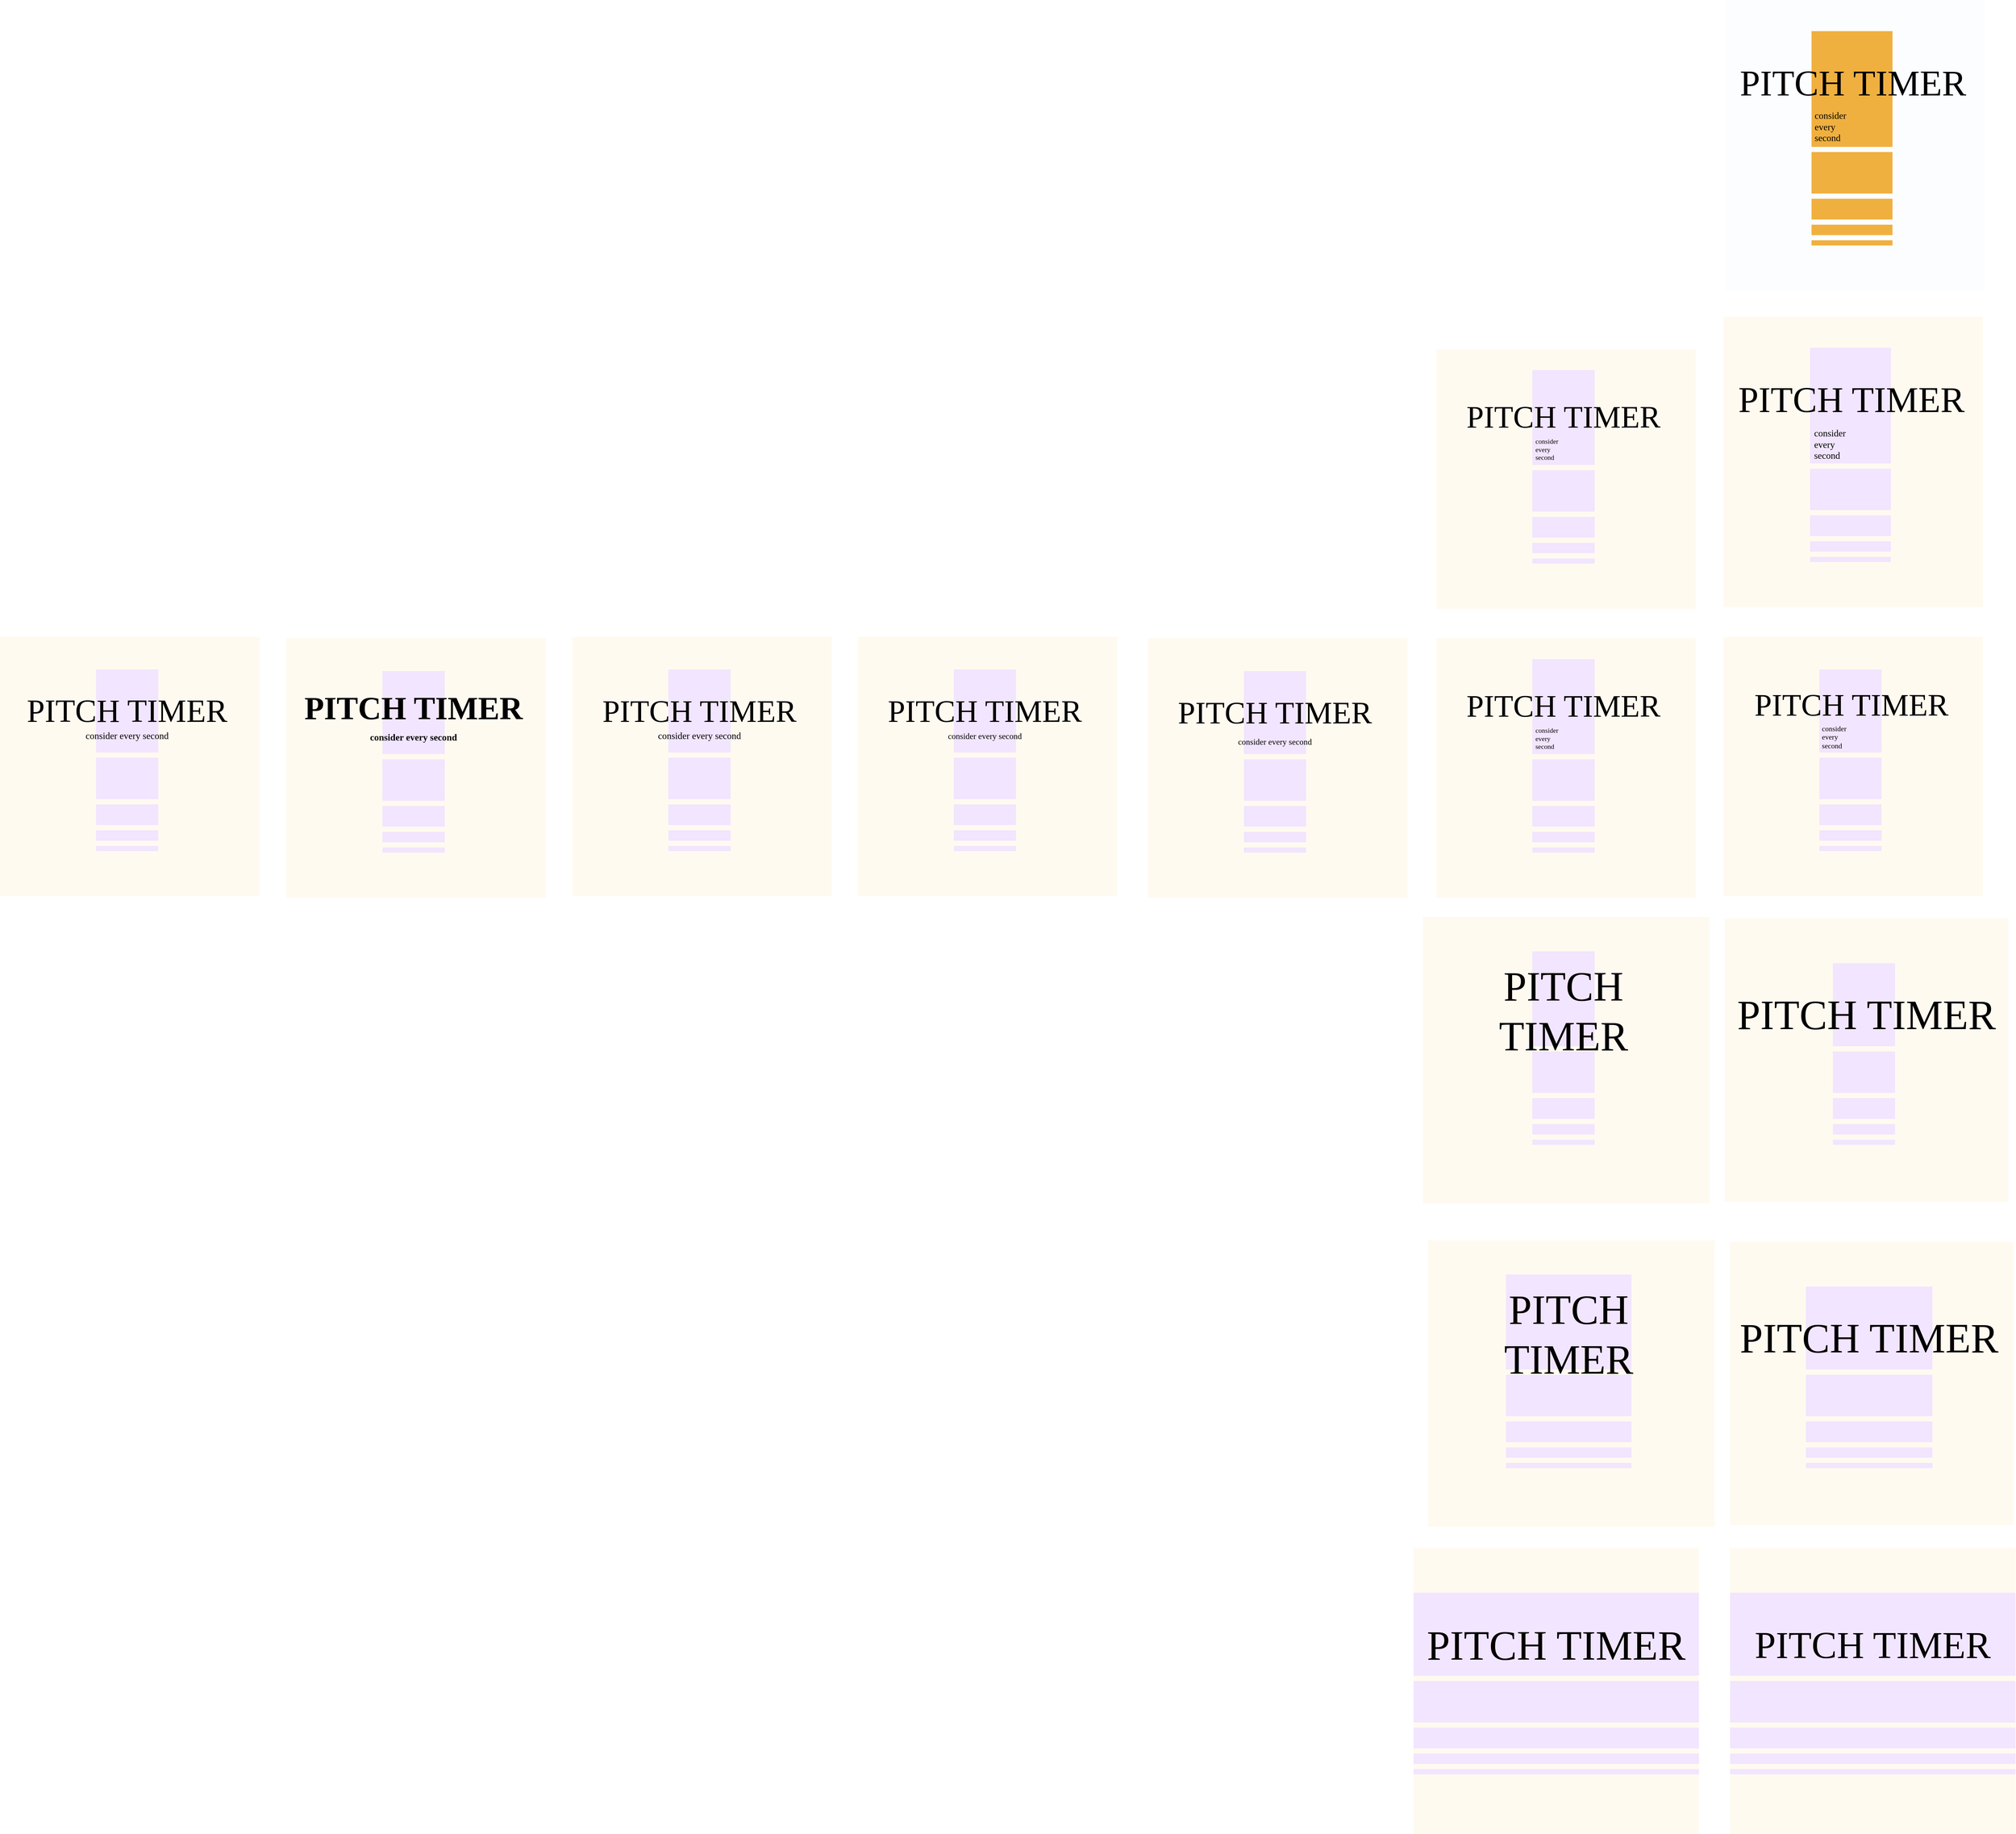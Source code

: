 <mxfile version="19.0.3" type="device"><diagram id="2H2aEOnG48B59_qQ-jLU" name="Page-1"><mxGraphModel dx="958" dy="1950" grid="1" gridSize="10" guides="1" tooltips="1" connect="1" arrows="1" fold="1" page="1" pageScale="1" pageWidth="850" pageHeight="1100" math="0" shadow="0"><root><mxCell id="0"/><mxCell id="1" parent="0"/><mxCell id="YTfM_fetXqJyg93PKWVP-9" value="" style="whiteSpace=wrap;html=1;aspect=fixed;fontFamily=Roboto+Mono;fontSource=https%3A%2F%2Ffonts.googleapis.com%2Fcss%3Ffamily%3DRoboto%252BMono;fontSize=60;fillColor=#FFFAF0;strokeColor=none;" parent="1" vertex="1"><mxGeometry x="1849" y="297" width="500" height="500" as="geometry"/></mxCell><mxCell id="YTfM_fetXqJyg93PKWVP-1" value="" style="rounded=0;whiteSpace=wrap;html=1;strokeColor=none;fillColor=#F2E5FF;" parent="1" vertex="1"><mxGeometry x="2034" y="360" width="120" height="160" as="geometry"/></mxCell><mxCell id="YTfM_fetXqJyg93PKWVP-2" value="" style="rounded=0;whiteSpace=wrap;html=1;strokeColor=none;fillColor=#F2E5FF;" parent="1" vertex="1"><mxGeometry x="2034" y="530" width="120" height="80" as="geometry"/></mxCell><mxCell id="YTfM_fetXqJyg93PKWVP-3" value="" style="rounded=0;whiteSpace=wrap;html=1;strokeColor=none;fillColor=#F2E5FF;" parent="1" vertex="1"><mxGeometry x="2034" y="620" width="120" height="40" as="geometry"/></mxCell><mxCell id="YTfM_fetXqJyg93PKWVP-4" value="" style="rounded=0;whiteSpace=wrap;html=1;strokeColor=none;fillColor=#F2E5FF;" parent="1" vertex="1"><mxGeometry x="2034" y="670" width="120" height="20" as="geometry"/></mxCell><mxCell id="YTfM_fetXqJyg93PKWVP-5" value="" style="rounded=0;whiteSpace=wrap;html=1;strokeColor=none;fillColor=#F2E5FF;" parent="1" vertex="1"><mxGeometry x="2034" y="700" width="120" height="10" as="geometry"/></mxCell><mxCell id="YTfM_fetXqJyg93PKWVP-7" value="PITCH TIMER" style="text;html=1;strokeColor=none;fillColor=none;align=center;verticalAlign=middle;whiteSpace=wrap;rounded=0;fontFamily=Fugaz One;fontSize=60;fontStyle=0;fontSource=https%3A%2F%2Ffonts.googleapis.com%2Fcss%3Ffamily%3DFugaz%2BOne;" parent="1" vertex="1"><mxGeometry x="1874" y="400" width="440" height="80" as="geometry"/></mxCell><mxCell id="YTfM_fetXqJyg93PKWVP-8" value="&lt;font style=&quot;font-size: 16px;&quot;&gt;&lt;span style=&quot;font-size: 16px;&quot;&gt;consider every second&lt;/span&gt;&lt;/font&gt;" style="text;html=1;strokeColor=none;fillColor=none;align=center;verticalAlign=middle;whiteSpace=wrap;rounded=0;fontFamily=Fugaz One;fontSize=16;fontSource=https%3A%2F%2Ffonts.googleapis.com%2Fcss%3Ffamily%3DFugaz%2BOne;" parent="1" vertex="1"><mxGeometry x="1914" y="470" width="360" height="35" as="geometry"/></mxCell><mxCell id="YTfM_fetXqJyg93PKWVP-10" value="" style="whiteSpace=wrap;html=1;aspect=fixed;fontFamily=Roboto+Mono;fontSource=https%3A%2F%2Ffonts.googleapis.com%2Fcss%3Ffamily%3DRoboto%252BMono;fontSize=60;fillColor=#FFFAF0;strokeColor=none;" parent="1" vertex="1"><mxGeometry x="1299" y="297" width="500" height="500" as="geometry"/></mxCell><mxCell id="YTfM_fetXqJyg93PKWVP-11" value="" style="rounded=0;whiteSpace=wrap;html=1;strokeColor=none;fillColor=#F2E5FF;" parent="1" vertex="1"><mxGeometry x="1484" y="360" width="120" height="160" as="geometry"/></mxCell><mxCell id="YTfM_fetXqJyg93PKWVP-12" value="" style="rounded=0;whiteSpace=wrap;html=1;strokeColor=none;fillColor=#F2E5FF;" parent="1" vertex="1"><mxGeometry x="1484" y="530" width="120" height="80" as="geometry"/></mxCell><mxCell id="YTfM_fetXqJyg93PKWVP-13" value="" style="rounded=0;whiteSpace=wrap;html=1;strokeColor=none;fillColor=#F2E5FF;" parent="1" vertex="1"><mxGeometry x="1484" y="620" width="120" height="40" as="geometry"/></mxCell><mxCell id="YTfM_fetXqJyg93PKWVP-14" value="" style="rounded=0;whiteSpace=wrap;html=1;strokeColor=none;fillColor=#F2E5FF;" parent="1" vertex="1"><mxGeometry x="1484" y="670" width="120" height="20" as="geometry"/></mxCell><mxCell id="YTfM_fetXqJyg93PKWVP-15" value="" style="rounded=0;whiteSpace=wrap;html=1;strokeColor=none;fillColor=#F2E5FF;" parent="1" vertex="1"><mxGeometry x="1484" y="700" width="120" height="10" as="geometry"/></mxCell><mxCell id="YTfM_fetXqJyg93PKWVP-16" value="PITCH TIMER" style="text;html=1;strokeColor=none;fillColor=none;align=center;verticalAlign=middle;whiteSpace=wrap;rounded=0;fontFamily=Libre Bodoni;fontSize=60;fontStyle=0;fontSource=https%3A%2F%2Ffonts.googleapis.com%2Fcss%3Ffamily%3DLibre%2BBodoni;" parent="1" vertex="1"><mxGeometry x="1324" y="400" width="440" height="80" as="geometry"/></mxCell><mxCell id="YTfM_fetXqJyg93PKWVP-17" value="&lt;font style=&quot;font-size: 18px;&quot;&gt;&lt;span style=&quot;font-size: 18px;&quot;&gt;consider every second&lt;/span&gt;&lt;/font&gt;" style="text;html=1;strokeColor=none;fillColor=none;align=center;verticalAlign=middle;whiteSpace=wrap;rounded=0;fontFamily=Libre Bodoni;fontSize=18;fontSource=https%3A%2F%2Ffonts.googleapis.com%2Fcss%3Ffamily%3DLibre%2BBodoni;" parent="1" vertex="1"><mxGeometry x="1364" y="470" width="360" height="35" as="geometry"/></mxCell><mxCell id="YTfM_fetXqJyg93PKWVP-18" value="" style="whiteSpace=wrap;html=1;aspect=fixed;fontFamily=Roboto+Mono;fontSource=https%3A%2F%2Ffonts.googleapis.com%2Fcss%3Ffamily%3DRoboto%252BMono;fontSize=60;fillColor=#FFFAF0;strokeColor=none;" parent="1" vertex="1"><mxGeometry x="2408" y="300" width="500" height="500" as="geometry"/></mxCell><mxCell id="YTfM_fetXqJyg93PKWVP-19" value="" style="rounded=0;whiteSpace=wrap;html=1;strokeColor=none;fillColor=#F2E5FF;" parent="1" vertex="1"><mxGeometry x="2593" y="363" width="120" height="160" as="geometry"/></mxCell><mxCell id="YTfM_fetXqJyg93PKWVP-20" value="" style="rounded=0;whiteSpace=wrap;html=1;strokeColor=none;fillColor=#F2E5FF;" parent="1" vertex="1"><mxGeometry x="2593" y="533" width="120" height="80" as="geometry"/></mxCell><mxCell id="YTfM_fetXqJyg93PKWVP-21" value="" style="rounded=0;whiteSpace=wrap;html=1;strokeColor=none;fillColor=#F2E5FF;" parent="1" vertex="1"><mxGeometry x="2593" y="623" width="120" height="40" as="geometry"/></mxCell><mxCell id="YTfM_fetXqJyg93PKWVP-22" value="" style="rounded=0;whiteSpace=wrap;html=1;strokeColor=none;fillColor=#F2E5FF;" parent="1" vertex="1"><mxGeometry x="2593" y="673" width="120" height="20" as="geometry"/></mxCell><mxCell id="YTfM_fetXqJyg93PKWVP-23" value="" style="rounded=0;whiteSpace=wrap;html=1;strokeColor=none;fillColor=#F2E5FF;" parent="1" vertex="1"><mxGeometry x="2593" y="703" width="120" height="10" as="geometry"/></mxCell><mxCell id="YTfM_fetXqJyg93PKWVP-24" value="PITCH TIMER" style="text;html=1;strokeColor=none;fillColor=none;align=center;verticalAlign=middle;whiteSpace=wrap;rounded=0;fontFamily=Anton;;fontSize=60;fontStyle=0;fontSource=https%3A%2F%2Ffonts.googleapis.com%2Fcss%3Ffamily%3DAnton;spacing=2;spacingRight=0;" parent="1" vertex="1"><mxGeometry x="2433" y="403" width="440" height="80" as="geometry"/></mxCell><mxCell id="YTfM_fetXqJyg93PKWVP-25" value="&lt;font style=&quot;font-size: 16px;&quot;&gt;&lt;span style=&quot;font-size: 16px;&quot;&gt;consider every second&lt;/span&gt;&lt;/font&gt;" style="text;html=1;strokeColor=none;fillColor=none;align=center;verticalAlign=middle;whiteSpace=wrap;rounded=0;fontFamily=Anton;fontSize=16;fontSource=https%3A%2F%2Ffonts.googleapis.com%2Fcss%3Ffamily%3DAnton;" parent="1" vertex="1"><mxGeometry x="2473" y="481" width="360" height="35" as="geometry"/></mxCell><mxCell id="YTfM_fetXqJyg93PKWVP-26" value="" style="whiteSpace=wrap;html=1;aspect=fixed;fontFamily=Roboto+Mono;fontSource=https%3A%2F%2Ffonts.googleapis.com%2Fcss%3Ffamily%3DRoboto%252BMono;fontSize=60;fillColor=#FFFAF0;strokeColor=none;" parent="1" vertex="1"><mxGeometry x="748" y="300" width="500" height="500" as="geometry"/></mxCell><mxCell id="YTfM_fetXqJyg93PKWVP-27" value="" style="rounded=0;whiteSpace=wrap;html=1;strokeColor=none;fillColor=#F2E5FF;" parent="1" vertex="1"><mxGeometry x="933" y="363" width="120" height="160" as="geometry"/></mxCell><mxCell id="YTfM_fetXqJyg93PKWVP-28" value="" style="rounded=0;whiteSpace=wrap;html=1;strokeColor=none;fillColor=#F2E5FF;" parent="1" vertex="1"><mxGeometry x="933" y="533" width="120" height="80" as="geometry"/></mxCell><mxCell id="YTfM_fetXqJyg93PKWVP-29" value="" style="rounded=0;whiteSpace=wrap;html=1;strokeColor=none;fillColor=#F2E5FF;" parent="1" vertex="1"><mxGeometry x="933" y="623" width="120" height="40" as="geometry"/></mxCell><mxCell id="YTfM_fetXqJyg93PKWVP-30" value="" style="rounded=0;whiteSpace=wrap;html=1;strokeColor=none;fillColor=#F2E5FF;" parent="1" vertex="1"><mxGeometry x="933" y="673" width="120" height="20" as="geometry"/></mxCell><mxCell id="YTfM_fetXqJyg93PKWVP-31" value="" style="rounded=0;whiteSpace=wrap;html=1;strokeColor=none;fillColor=#F2E5FF;" parent="1" vertex="1"><mxGeometry x="933" y="703" width="120" height="10" as="geometry"/></mxCell><mxCell id="YTfM_fetXqJyg93PKWVP-32" value="PITCH TIMER" style="text;strokeColor=none;fillColor=none;align=center;verticalAlign=middle;rounded=0;fontFamily=IBM Plex Sans Condensed;;fontSize=62;fontStyle=1;html=1;whiteSpace=wrap;labelBorderColor=none;fontSource=https%3A%2F%2Ffonts.googleapis.com%2Fcss%3Ffamily%3DIBM%2BPlex%2BSans%2BCondensed;" parent="1" vertex="1"><mxGeometry x="773" y="395" width="440" height="80" as="geometry"/></mxCell><mxCell id="YTfM_fetXqJyg93PKWVP-33" value="&lt;font style=&quot;font-size: 18px;&quot;&gt;&lt;span style=&quot;font-size: 18px;&quot;&gt;consider every second&lt;/span&gt;&lt;/font&gt;" style="text;html=1;strokeColor=none;fillColor=none;align=center;verticalAlign=middle;whiteSpace=wrap;rounded=0;fontFamily=IBM Plex Sans Condensed;fontSize=18;fontStyle=1;fontSource=https%3A%2F%2Ffonts.googleapis.com%2Fcss%3Ffamily%3DIBM%2BPlex%2BSans%2BCondensed;" parent="1" vertex="1"><mxGeometry x="813" y="473" width="360" height="35" as="geometry"/></mxCell><mxCell id="YTfM_fetXqJyg93PKWVP-34" value="" style="whiteSpace=wrap;html=1;aspect=fixed;fontFamily=Roboto+Mono;fontSource=https%3A%2F%2Ffonts.googleapis.com%2Fcss%3Ffamily%3DRoboto%252BMono;fontSize=60;fillColor=#FFFAF0;strokeColor=none;" parent="1" vertex="1"><mxGeometry x="196" y="297" width="500" height="500" as="geometry"/></mxCell><mxCell id="YTfM_fetXqJyg93PKWVP-35" value="" style="rounded=0;whiteSpace=wrap;html=1;strokeColor=none;fillColor=#F2E5FF;" parent="1" vertex="1"><mxGeometry x="381" y="360" width="120" height="160" as="geometry"/></mxCell><mxCell id="YTfM_fetXqJyg93PKWVP-36" value="" style="rounded=0;whiteSpace=wrap;html=1;strokeColor=none;fillColor=#F2E5FF;" parent="1" vertex="1"><mxGeometry x="381" y="530" width="120" height="80" as="geometry"/></mxCell><mxCell id="YTfM_fetXqJyg93PKWVP-37" value="" style="rounded=0;whiteSpace=wrap;html=1;strokeColor=none;fillColor=#F2E5FF;" parent="1" vertex="1"><mxGeometry x="381" y="620" width="120" height="40" as="geometry"/></mxCell><mxCell id="YTfM_fetXqJyg93PKWVP-38" value="" style="rounded=0;whiteSpace=wrap;html=1;strokeColor=none;fillColor=#F2E5FF;" parent="1" vertex="1"><mxGeometry x="381" y="670" width="120" height="20" as="geometry"/></mxCell><mxCell id="YTfM_fetXqJyg93PKWVP-39" value="" style="rounded=0;whiteSpace=wrap;html=1;strokeColor=none;fillColor=#F2E5FF;" parent="1" vertex="1"><mxGeometry x="381" y="700" width="120" height="10" as="geometry"/></mxCell><mxCell id="YTfM_fetXqJyg93PKWVP-40" value="PITCH TIMER" style="text;strokeColor=none;fillColor=none;align=center;verticalAlign=middle;rounded=0;fontFamily=Bebas Neue;fontSize=62;fontStyle=0;html=1;whiteSpace=wrap;labelBorderColor=none;fontSource=https%3A%2F%2Ffonts.googleapis.com%2Fcss%3Ffamily%3DBebas%2BNeue;" parent="1" vertex="1"><mxGeometry x="221" y="400" width="440" height="80" as="geometry"/></mxCell><mxCell id="YTfM_fetXqJyg93PKWVP-41" value="&lt;font style=&quot;font-size: 18px;&quot;&gt;&lt;span style=&quot;font-size: 18px;&quot;&gt;consider every second&lt;/span&gt;&lt;/font&gt;" style="text;html=1;strokeColor=none;fillColor=none;align=center;verticalAlign=middle;whiteSpace=wrap;rounded=0;fontFamily=Anton;fontSize=18;fontSource=https%3A%2F%2Ffonts.googleapis.com%2Fcss%3Ffamily%3DAnton;fontStyle=0" parent="1" vertex="1"><mxGeometry x="261" y="470" width="360" height="35" as="geometry"/></mxCell><mxCell id="YTfM_fetXqJyg93PKWVP-45" value="" style="whiteSpace=wrap;html=1;aspect=fixed;fontFamily=Roboto+Mono;fontSource=https%3A%2F%2Ffonts.googleapis.com%2Fcss%3Ffamily%3DRoboto%252BMono;fontSize=60;fillColor=#FFFAF0;strokeColor=none;" parent="1" vertex="1"><mxGeometry x="2964" y="300" width="500" height="500" as="geometry"/></mxCell><mxCell id="YTfM_fetXqJyg93PKWVP-46" value="" style="rounded=0;whiteSpace=wrap;html=1;strokeColor=none;fillColor=#F2E5FF;" parent="1" vertex="1"><mxGeometry x="3149" y="340" width="120" height="183" as="geometry"/></mxCell><mxCell id="YTfM_fetXqJyg93PKWVP-47" value="" style="rounded=0;whiteSpace=wrap;html=1;strokeColor=none;fillColor=#F2E5FF;" parent="1" vertex="1"><mxGeometry x="3149" y="533" width="120" height="80" as="geometry"/></mxCell><mxCell id="YTfM_fetXqJyg93PKWVP-48" value="" style="rounded=0;whiteSpace=wrap;html=1;strokeColor=none;fillColor=#F2E5FF;" parent="1" vertex="1"><mxGeometry x="3149" y="623" width="120" height="40" as="geometry"/></mxCell><mxCell id="YTfM_fetXqJyg93PKWVP-49" value="" style="rounded=0;whiteSpace=wrap;html=1;strokeColor=none;fillColor=#F2E5FF;" parent="1" vertex="1"><mxGeometry x="3149" y="673" width="120" height="20" as="geometry"/></mxCell><mxCell id="YTfM_fetXqJyg93PKWVP-50" value="" style="rounded=0;whiteSpace=wrap;html=1;strokeColor=none;fillColor=#F2E5FF;" parent="1" vertex="1"><mxGeometry x="3149" y="703" width="120" height="10" as="geometry"/></mxCell><mxCell id="YTfM_fetXqJyg93PKWVP-51" value="PITCH TIMER" style="text;html=1;strokeColor=none;fillColor=none;align=center;verticalAlign=middle;whiteSpace=wrap;rounded=0;fontFamily=Anton;;fontSize=60;fontStyle=0;fontSource=https%3A%2F%2Ffonts.googleapis.com%2Fcss%3Ffamily%3DAnton;spacing=2;spacingRight=0;" parent="1" vertex="1"><mxGeometry x="2989" y="390" width="440" height="80" as="geometry"/></mxCell><mxCell id="YTfM_fetXqJyg93PKWVP-55" value="consider every second" style="text;html=1;strokeColor=none;fillColor=none;align=left;verticalAlign=top;whiteSpace=wrap;rounded=0;fontFamily=Anton;fontSize=13;fontSource=https%3A%2F%2Ffonts.googleapis.com%2Fcss%3Ffamily%3DAnton;" parent="1" vertex="1"><mxGeometry x="3153" y="463" width="68" height="59" as="geometry"/></mxCell><mxCell id="YTfM_fetXqJyg93PKWVP-56" value="" style="whiteSpace=wrap;html=1;aspect=fixed;fontFamily=Roboto+Mono;fontSource=https%3A%2F%2Ffonts.googleapis.com%2Fcss%3Ffamily%3DRoboto%252BMono;fontSize=60;fillColor=#FFFAF0;strokeColor=none;" parent="1" vertex="1"><mxGeometry x="3517" y="297" width="500" height="500" as="geometry"/></mxCell><mxCell id="YTfM_fetXqJyg93PKWVP-57" value="" style="rounded=0;whiteSpace=wrap;html=1;strokeColor=none;fillColor=#F2E5FF;" parent="1" vertex="1"><mxGeometry x="3702" y="360" width="120" height="160" as="geometry"/></mxCell><mxCell id="YTfM_fetXqJyg93PKWVP-58" value="" style="rounded=0;whiteSpace=wrap;html=1;strokeColor=none;fillColor=#F2E5FF;" parent="1" vertex="1"><mxGeometry x="3702" y="530" width="120" height="80" as="geometry"/></mxCell><mxCell id="YTfM_fetXqJyg93PKWVP-59" value="" style="rounded=0;whiteSpace=wrap;html=1;strokeColor=none;fillColor=#F2E5FF;" parent="1" vertex="1"><mxGeometry x="3702" y="620" width="120" height="40" as="geometry"/></mxCell><mxCell id="YTfM_fetXqJyg93PKWVP-60" value="" style="rounded=0;whiteSpace=wrap;html=1;strokeColor=none;fillColor=#F2E5FF;" parent="1" vertex="1"><mxGeometry x="3702" y="670" width="120" height="20" as="geometry"/></mxCell><mxCell id="YTfM_fetXqJyg93PKWVP-61" value="" style="rounded=0;whiteSpace=wrap;html=1;strokeColor=none;fillColor=#F2E5FF;" parent="1" vertex="1"><mxGeometry x="3702" y="700" width="120" height="10" as="geometry"/></mxCell><mxCell id="YTfM_fetXqJyg93PKWVP-62" value="PITCH TIMER" style="text;html=1;strokeColor=none;fillColor=none;align=center;verticalAlign=middle;whiteSpace=wrap;rounded=0;fontFamily=Fugaz One;fontSize=60;fontStyle=0;fontSource=https%3A%2F%2Ffonts.googleapis.com%2Fcss%3Ffamily%3DFugaz%2BOne;" parent="1" vertex="1"><mxGeometry x="3544" y="388" width="440" height="80" as="geometry"/></mxCell><mxCell id="YTfM_fetXqJyg93PKWVP-63" value="&lt;font style=&quot;font-size: 14px;&quot;&gt;&lt;span style=&quot;font-size: 14px;&quot;&gt;consider every second&lt;/span&gt;&lt;/font&gt;" style="text;html=1;strokeColor=none;fillColor=none;align=left;verticalAlign=bottom;whiteSpace=wrap;rounded=0;fontFamily=Anton;fontSize=14;fontSource=https%3A%2F%2Ffonts.googleapis.com%2Fcss%3Ffamily%3DAnton;fontStyle=0" parent="1" vertex="1"><mxGeometry x="3705" y="458" width="53" height="61" as="geometry"/></mxCell><mxCell id="5-fe0rfAwP28O4OXIT-K-1" value="" style="whiteSpace=wrap;html=1;aspect=fixed;fontFamily=Roboto+Mono;fontSource=https%3A%2F%2Ffonts.googleapis.com%2Fcss%3Ffamily%3DRoboto%252BMono;fontSize=60;fillColor=#FFFAF0;strokeColor=none;" vertex="1" parent="1"><mxGeometry x="2938" y="837" width="552" height="552" as="geometry"/></mxCell><mxCell id="5-fe0rfAwP28O4OXIT-K-2" value="" style="rounded=0;whiteSpace=wrap;html=1;strokeColor=none;fillColor=#F2E5FF;" vertex="1" parent="1"><mxGeometry x="3149" y="903" width="120" height="183" as="geometry"/></mxCell><mxCell id="5-fe0rfAwP28O4OXIT-K-3" value="" style="rounded=0;whiteSpace=wrap;html=1;strokeColor=none;fillColor=#F2E5FF;" vertex="1" parent="1"><mxGeometry x="3149" y="1096" width="120" height="80" as="geometry"/></mxCell><mxCell id="5-fe0rfAwP28O4OXIT-K-4" value="" style="rounded=0;whiteSpace=wrap;html=1;strokeColor=none;fillColor=#F2E5FF;" vertex="1" parent="1"><mxGeometry x="3149" y="1186" width="120" height="40" as="geometry"/></mxCell><mxCell id="5-fe0rfAwP28O4OXIT-K-5" value="" style="rounded=0;whiteSpace=wrap;html=1;strokeColor=none;fillColor=#F2E5FF;" vertex="1" parent="1"><mxGeometry x="3149" y="1236" width="120" height="20" as="geometry"/></mxCell><mxCell id="5-fe0rfAwP28O4OXIT-K-6" value="" style="rounded=0;whiteSpace=wrap;html=1;strokeColor=none;fillColor=#F2E5FF;" vertex="1" parent="1"><mxGeometry x="3149" y="1266" width="120" height="10" as="geometry"/></mxCell><mxCell id="5-fe0rfAwP28O4OXIT-K-7" value="PITCH TIMER" style="text;html=1;strokeColor=none;fillColor=none;align=center;verticalAlign=middle;whiteSpace=wrap;rounded=0;fontFamily=Anton;;fontSize=80;fontStyle=0;fontSource=https%3A%2F%2Ffonts.googleapis.com%2Fcss%3Ffamily%3DAnton;spacing=2;spacingRight=0;" vertex="1" parent="1"><mxGeometry x="2989" y="978" width="440" height="80" as="geometry"/></mxCell><mxCell id="5-fe0rfAwP28O4OXIT-K-9" value="" style="whiteSpace=wrap;html=1;aspect=fixed;fontFamily=Roboto+Mono;fontSource=https%3A%2F%2Ffonts.googleapis.com%2Fcss%3Ffamily%3DRoboto%252BMono;fontSize=60;fillColor=#FFFAF0;strokeColor=none;" vertex="1" parent="1"><mxGeometry x="3520" y="840" width="546" height="546" as="geometry"/></mxCell><mxCell id="5-fe0rfAwP28O4OXIT-K-10" value="" style="rounded=0;whiteSpace=wrap;html=1;strokeColor=none;fillColor=#F2E5FF;" vertex="1" parent="1"><mxGeometry x="3728" y="926" width="120" height="160" as="geometry"/></mxCell><mxCell id="5-fe0rfAwP28O4OXIT-K-11" value="" style="rounded=0;whiteSpace=wrap;html=1;strokeColor=none;fillColor=#F2E5FF;" vertex="1" parent="1"><mxGeometry x="3728" y="1096" width="120" height="80" as="geometry"/></mxCell><mxCell id="5-fe0rfAwP28O4OXIT-K-12" value="" style="rounded=0;whiteSpace=wrap;html=1;strokeColor=none;fillColor=#F2E5FF;" vertex="1" parent="1"><mxGeometry x="3728" y="1186" width="120" height="40" as="geometry"/></mxCell><mxCell id="5-fe0rfAwP28O4OXIT-K-13" value="" style="rounded=0;whiteSpace=wrap;html=1;strokeColor=none;fillColor=#F2E5FF;" vertex="1" parent="1"><mxGeometry x="3728" y="1236" width="120" height="20" as="geometry"/></mxCell><mxCell id="5-fe0rfAwP28O4OXIT-K-14" value="" style="rounded=0;whiteSpace=wrap;html=1;strokeColor=none;fillColor=#F2E5FF;" vertex="1" parent="1"><mxGeometry x="3728" y="1266" width="120" height="10" as="geometry"/></mxCell><mxCell id="5-fe0rfAwP28O4OXIT-K-15" value="PITCH TIMER" style="text;html=1;strokeColor=none;fillColor=none;align=center;verticalAlign=middle;whiteSpace=wrap;rounded=0;fontFamily=Fugaz One;fontSize=80;fontStyle=0;fontSource=https%3A%2F%2Ffonts.googleapis.com%2Fcss%3Ffamily%3DFugaz%2BOne;" vertex="1" parent="1"><mxGeometry x="3520" y="985" width="546" height="80" as="geometry"/></mxCell><mxCell id="5-fe0rfAwP28O4OXIT-K-17" value="" style="whiteSpace=wrap;html=1;aspect=fixed;fontFamily=Roboto+Mono;fontSource=https%3A%2F%2Ffonts.googleapis.com%2Fcss%3Ffamily%3DRoboto%252BMono;fontSize=60;fillColor=#FFFAF0;strokeColor=none;" vertex="1" parent="1"><mxGeometry x="2948" y="1460" width="552" height="552" as="geometry"/></mxCell><mxCell id="5-fe0rfAwP28O4OXIT-K-18" value="" style="rounded=0;whiteSpace=wrap;html=1;strokeColor=none;fillColor=#F2E5FF;" vertex="1" parent="1"><mxGeometry x="3098" y="1526" width="242" height="183" as="geometry"/></mxCell><mxCell id="5-fe0rfAwP28O4OXIT-K-19" value="" style="rounded=0;whiteSpace=wrap;html=1;strokeColor=none;fillColor=#F2E5FF;" vertex="1" parent="1"><mxGeometry x="3098" y="1719" width="242" height="80" as="geometry"/></mxCell><mxCell id="5-fe0rfAwP28O4OXIT-K-20" value="" style="rounded=0;whiteSpace=wrap;html=1;strokeColor=none;fillColor=#F2E5FF;" vertex="1" parent="1"><mxGeometry x="3098" y="1809" width="242" height="40" as="geometry"/></mxCell><mxCell id="5-fe0rfAwP28O4OXIT-K-21" value="" style="rounded=0;whiteSpace=wrap;html=1;strokeColor=none;fillColor=#F2E5FF;" vertex="1" parent="1"><mxGeometry x="3098" y="1859" width="242" height="20" as="geometry"/></mxCell><mxCell id="5-fe0rfAwP28O4OXIT-K-22" value="" style="rounded=0;whiteSpace=wrap;html=1;strokeColor=none;fillColor=#F2E5FF;" vertex="1" parent="1"><mxGeometry x="3098" y="1889" width="242" height="10" as="geometry"/></mxCell><mxCell id="5-fe0rfAwP28O4OXIT-K-23" value="PITCH TIMER" style="text;html=1;strokeColor=none;fillColor=none;align=center;verticalAlign=middle;whiteSpace=wrap;rounded=0;fontFamily=Anton;;fontSize=80;fontStyle=0;fontSource=https%3A%2F%2Ffonts.googleapis.com%2Fcss%3Ffamily%3DAnton;spacing=2;spacingRight=0;" vertex="1" parent="1"><mxGeometry x="2999" y="1601" width="440" height="80" as="geometry"/></mxCell><mxCell id="5-fe0rfAwP28O4OXIT-K-24" value="" style="whiteSpace=wrap;html=1;aspect=fixed;fontFamily=Roboto+Mono;fontSource=https%3A%2F%2Ffonts.googleapis.com%2Fcss%3Ffamily%3DRoboto%252BMono;fontSize=60;fillColor=#FFFAF0;strokeColor=none;" vertex="1" parent="1"><mxGeometry x="3530" y="1463" width="546" height="546" as="geometry"/></mxCell><mxCell id="5-fe0rfAwP28O4OXIT-K-25" value="" style="rounded=0;whiteSpace=wrap;html=1;strokeColor=none;fillColor=#F2E5FF;" vertex="1" parent="1"><mxGeometry x="3676" y="1549" width="244" height="160" as="geometry"/></mxCell><mxCell id="5-fe0rfAwP28O4OXIT-K-26" value="" style="rounded=0;whiteSpace=wrap;html=1;strokeColor=none;fillColor=#F2E5FF;" vertex="1" parent="1"><mxGeometry x="3676" y="1719" width="244" height="80" as="geometry"/></mxCell><mxCell id="5-fe0rfAwP28O4OXIT-K-27" value="" style="rounded=0;whiteSpace=wrap;html=1;strokeColor=none;fillColor=#F2E5FF;" vertex="1" parent="1"><mxGeometry x="3676" y="1809" width="244" height="40" as="geometry"/></mxCell><mxCell id="5-fe0rfAwP28O4OXIT-K-28" value="" style="rounded=0;whiteSpace=wrap;html=1;strokeColor=none;fillColor=#F2E5FF;" vertex="1" parent="1"><mxGeometry x="3676" y="1859" width="244" height="20" as="geometry"/></mxCell><mxCell id="5-fe0rfAwP28O4OXIT-K-29" value="" style="rounded=0;whiteSpace=wrap;html=1;strokeColor=none;fillColor=#F2E5FF;" vertex="1" parent="1"><mxGeometry x="3676" y="1889" width="244" height="10" as="geometry"/></mxCell><mxCell id="5-fe0rfAwP28O4OXIT-K-30" value="PITCH TIMER" style="text;html=1;strokeColor=none;fillColor=none;align=center;verticalAlign=middle;whiteSpace=wrap;rounded=0;fontFamily=Fugaz One;fontSize=80;fontStyle=0;fontSource=https%3A%2F%2Ffonts.googleapis.com%2Fcss%3Ffamily%3DFugaz%2BOne;" vertex="1" parent="1"><mxGeometry x="3520" y="1608" width="556" height="80" as="geometry"/></mxCell><mxCell id="5-fe0rfAwP28O4OXIT-K-38" value="" style="whiteSpace=wrap;html=1;aspect=fixed;fontFamily=Roboto+Mono;fontSource=https%3A%2F%2Ffonts.googleapis.com%2Fcss%3Ffamily%3DRoboto%252BMono;fontSize=60;fillColor=#FFFAF0;strokeColor=none;" vertex="1" parent="1"><mxGeometry x="3530" y="2053" width="550" height="550" as="geometry"/></mxCell><mxCell id="5-fe0rfAwP28O4OXIT-K-39" value="" style="rounded=0;whiteSpace=wrap;html=1;strokeColor=none;fillColor=#F2E5FF;" vertex="1" parent="1"><mxGeometry x="3530" y="2139" width="550" height="160" as="geometry"/></mxCell><mxCell id="5-fe0rfAwP28O4OXIT-K-41" value="" style="rounded=0;whiteSpace=wrap;html=1;strokeColor=none;fillColor=#F2E5FF;" vertex="1" parent="1"><mxGeometry x="3530" y="2399" width="550" height="40" as="geometry"/></mxCell><mxCell id="5-fe0rfAwP28O4OXIT-K-42" value="" style="rounded=0;whiteSpace=wrap;html=1;strokeColor=none;fillColor=#F2E5FF;" vertex="1" parent="1"><mxGeometry x="3530" y="2449" width="550" height="20" as="geometry"/></mxCell><mxCell id="5-fe0rfAwP28O4OXIT-K-43" value="" style="rounded=0;whiteSpace=wrap;html=1;strokeColor=none;fillColor=#F2E5FF;" vertex="1" parent="1"><mxGeometry x="3530" y="2479" width="550" height="10" as="geometry"/></mxCell><mxCell id="5-fe0rfAwP28O4OXIT-K-44" value="PITCH TIMER" style="text;html=1;strokeColor=none;fillColor=none;align=center;verticalAlign=middle;whiteSpace=wrap;rounded=0;fontFamily=Fugaz One;fontSize=73;fontStyle=0;fontSource=https%3A%2F%2Ffonts.googleapis.com%2Fcss%3Ffamily%3DFugaz%2BOne;" vertex="1" parent="1"><mxGeometry x="3530" y="2200" width="550" height="80" as="geometry"/></mxCell><mxCell id="5-fe0rfAwP28O4OXIT-K-45" value="" style="rounded=0;whiteSpace=wrap;html=1;strokeColor=none;fillColor=#F2E5FF;" vertex="1" parent="1"><mxGeometry x="3530" y="2309" width="550" height="80" as="geometry"/></mxCell><mxCell id="5-fe0rfAwP28O4OXIT-K-46" value="" style="whiteSpace=wrap;html=1;aspect=fixed;fontFamily=Roboto+Mono;fontSource=https%3A%2F%2Ffonts.googleapis.com%2Fcss%3Ffamily%3DRoboto%252BMono;fontSize=60;fillColor=#FFFAF0;strokeColor=none;" vertex="1" parent="1"><mxGeometry x="2920" y="2053" width="550" height="550" as="geometry"/></mxCell><mxCell id="5-fe0rfAwP28O4OXIT-K-47" value="" style="rounded=0;whiteSpace=wrap;html=1;strokeColor=none;fillColor=#F2E5FF;" vertex="1" parent="1"><mxGeometry x="2920" y="2139" width="550" height="160" as="geometry"/></mxCell><mxCell id="5-fe0rfAwP28O4OXIT-K-48" value="" style="rounded=0;whiteSpace=wrap;html=1;strokeColor=none;fillColor=#F2E5FF;" vertex="1" parent="1"><mxGeometry x="2920" y="2399" width="550" height="40" as="geometry"/></mxCell><mxCell id="5-fe0rfAwP28O4OXIT-K-49" value="" style="rounded=0;whiteSpace=wrap;html=1;strokeColor=none;fillColor=#F2E5FF;" vertex="1" parent="1"><mxGeometry x="2920" y="2449" width="550" height="20" as="geometry"/></mxCell><mxCell id="5-fe0rfAwP28O4OXIT-K-50" value="" style="rounded=0;whiteSpace=wrap;html=1;strokeColor=none;fillColor=#F2E5FF;" vertex="1" parent="1"><mxGeometry x="2920" y="2479" width="550" height="10" as="geometry"/></mxCell><mxCell id="5-fe0rfAwP28O4OXIT-K-52" value="" style="rounded=0;whiteSpace=wrap;html=1;strokeColor=none;fillColor=#F2E5FF;" vertex="1" parent="1"><mxGeometry x="2920" y="2309" width="550" height="80" as="geometry"/></mxCell><mxCell id="5-fe0rfAwP28O4OXIT-K-37" value="PITCH TIMER" style="text;html=1;strokeColor=none;fillColor=none;align=center;verticalAlign=middle;whiteSpace=wrap;rounded=0;fontFamily=Anton;;fontSize=80;fontStyle=0;fontSource=https%3A%2F%2Ffonts.googleapis.com%2Fcss%3Ffamily%3DAnton;spacing=2;spacingRight=0;" vertex="1" parent="1"><mxGeometry x="2920" y="2200" width="550" height="80" as="geometry"/></mxCell><mxCell id="5-fe0rfAwP28O4OXIT-K-70" value="" style="whiteSpace=wrap;html=1;aspect=fixed;fontFamily=Roboto+Mono;fontSource=https%3A%2F%2Ffonts.googleapis.com%2Fcss%3Ffamily%3DRoboto%252BMono;fontSize=60;fillColor=#FFFAF0;strokeColor=none;" vertex="1" parent="1"><mxGeometry x="2964" y="-257" width="500" height="500" as="geometry"/></mxCell><mxCell id="5-fe0rfAwP28O4OXIT-K-71" value="" style="rounded=0;whiteSpace=wrap;html=1;strokeColor=none;fillColor=#F2E5FF;" vertex="1" parent="1"><mxGeometry x="3149" y="-217" width="120" height="183" as="geometry"/></mxCell><mxCell id="5-fe0rfAwP28O4OXIT-K-72" value="" style="rounded=0;whiteSpace=wrap;html=1;strokeColor=none;fillColor=#F2E5FF;" vertex="1" parent="1"><mxGeometry x="3149" y="-24" width="120" height="80" as="geometry"/></mxCell><mxCell id="5-fe0rfAwP28O4OXIT-K-73" value="" style="rounded=0;whiteSpace=wrap;html=1;strokeColor=none;fillColor=#F2E5FF;" vertex="1" parent="1"><mxGeometry x="3149" y="66" width="120" height="40" as="geometry"/></mxCell><mxCell id="5-fe0rfAwP28O4OXIT-K-74" value="" style="rounded=0;whiteSpace=wrap;html=1;strokeColor=none;fillColor=#F2E5FF;" vertex="1" parent="1"><mxGeometry x="3149" y="116" width="120" height="20" as="geometry"/></mxCell><mxCell id="5-fe0rfAwP28O4OXIT-K-75" value="" style="rounded=0;whiteSpace=wrap;html=1;strokeColor=none;fillColor=#F2E5FF;" vertex="1" parent="1"><mxGeometry x="3149" y="146" width="120" height="10" as="geometry"/></mxCell><mxCell id="5-fe0rfAwP28O4OXIT-K-76" value="PITCH TIMER" style="text;html=1;strokeColor=none;fillColor=none;align=center;verticalAlign=middle;whiteSpace=wrap;rounded=0;fontFamily=Anton;;fontSize=60;fontStyle=0;fontSource=https%3A%2F%2Ffonts.googleapis.com%2Fcss%3Ffamily%3DAnton;spacing=2;spacingRight=0;" vertex="1" parent="1"><mxGeometry x="2989" y="-167" width="440" height="80" as="geometry"/></mxCell><mxCell id="5-fe0rfAwP28O4OXIT-K-77" value="consider every second" style="text;html=1;strokeColor=none;fillColor=none;align=left;verticalAlign=top;whiteSpace=wrap;rounded=0;fontFamily=Anton;fontSize=13;fontSource=https%3A%2F%2Ffonts.googleapis.com%2Fcss%3Ffamily%3DAnton;" vertex="1" parent="1"><mxGeometry x="3153" y="-94" width="68" height="59" as="geometry"/></mxCell><mxCell id="5-fe0rfAwP28O4OXIT-K-78" value="" style="whiteSpace=wrap;html=1;fontFamily=Roboto+Mono;fontSource=https%3A%2F%2Ffonts.googleapis.com%2Fcss%3Ffamily%3DRoboto%252BMono;fontSize=60;fillColor=#FFFAF0;strokeColor=none;" vertex="1" parent="1"><mxGeometry x="3517" y="-320" width="500" height="560" as="geometry"/></mxCell><mxCell id="5-fe0rfAwP28O4OXIT-K-79" value="" style="rounded=0;whiteSpace=wrap;html=1;strokeColor=none;fillColor=#F2E5FF;" vertex="1" parent="1"><mxGeometry x="3684" y="-260" width="156" height="223" as="geometry"/></mxCell><mxCell id="5-fe0rfAwP28O4OXIT-K-80" value="" style="rounded=0;whiteSpace=wrap;html=1;strokeColor=none;fillColor=#F2E5FF;" vertex="1" parent="1"><mxGeometry x="3684" y="-27" width="156" height="80" as="geometry"/></mxCell><mxCell id="5-fe0rfAwP28O4OXIT-K-81" value="" style="rounded=0;whiteSpace=wrap;html=1;strokeColor=none;fillColor=#F2E5FF;" vertex="1" parent="1"><mxGeometry x="3684" y="63" width="156" height="40" as="geometry"/></mxCell><mxCell id="5-fe0rfAwP28O4OXIT-K-82" value="" style="rounded=0;whiteSpace=wrap;html=1;strokeColor=none;fillColor=#F2E5FF;" vertex="1" parent="1"><mxGeometry x="3684" y="113" width="156" height="20" as="geometry"/></mxCell><mxCell id="5-fe0rfAwP28O4OXIT-K-83" value="" style="rounded=0;whiteSpace=wrap;html=1;strokeColor=none;fillColor=#F2E5FF;" vertex="1" parent="1"><mxGeometry x="3684" y="143" width="156" height="10" as="geometry"/></mxCell><mxCell id="5-fe0rfAwP28O4OXIT-K-84" value="PITCH TIMER" style="text;html=1;strokeColor=none;fillColor=none;align=center;verticalAlign=middle;whiteSpace=wrap;rounded=0;fontFamily=Fugaz One;fontSize=70;fontStyle=0;fontSource=https%3A%2F%2Ffonts.googleapis.com%2Fcss%3Ffamily%3DFugaz%2BOne;" vertex="1" parent="1"><mxGeometry x="3528" y="-200" width="472" height="80" as="geometry"/></mxCell><mxCell id="5-fe0rfAwP28O4OXIT-K-85" value="&lt;font style=&quot;font-size: 18px;&quot;&gt;&lt;span style=&quot;font-size: 18px;&quot;&gt;consider every second&lt;/span&gt;&lt;/font&gt;" style="text;html=1;strokeColor=none;fillColor=none;align=left;verticalAlign=bottom;whiteSpace=wrap;rounded=0;fontFamily=Anton;fontSize=18;fontSource=https%3A%2F%2Ffonts.googleapis.com%2Fcss%3Ffamily%3DAnton;fontStyle=0" vertex="1" parent="1"><mxGeometry x="3690" y="-110" width="80" height="72" as="geometry"/></mxCell><mxCell id="5-fe0rfAwP28O4OXIT-K-86" value="" style="whiteSpace=wrap;html=1;fontFamily=Roboto+Mono;fontSource=https%3A%2F%2Ffonts.googleapis.com%2Fcss%3Ffamily%3DRoboto%252BMono;fontSize=60;fillColor=#FCFDFF;strokeColor=none;" vertex="1" parent="1"><mxGeometry x="3520" y="-930" width="500" height="560" as="geometry"/></mxCell><mxCell id="5-fe0rfAwP28O4OXIT-K-87" value="" style="rounded=0;whiteSpace=wrap;html=1;strokeColor=none;fillColor=#F0B03F;" vertex="1" parent="1"><mxGeometry x="3687" y="-870" width="156" height="223" as="geometry"/></mxCell><mxCell id="5-fe0rfAwP28O4OXIT-K-88" value="" style="rounded=0;whiteSpace=wrap;html=1;strokeColor=none;fillColor=#F0B03F;" vertex="1" parent="1"><mxGeometry x="3687" y="-637" width="156" height="80" as="geometry"/></mxCell><mxCell id="5-fe0rfAwP28O4OXIT-K-89" value="" style="rounded=0;whiteSpace=wrap;html=1;strokeColor=none;fillColor=#F0B03F;" vertex="1" parent="1"><mxGeometry x="3687" y="-547" width="156" height="40" as="geometry"/></mxCell><mxCell id="5-fe0rfAwP28O4OXIT-K-90" value="" style="rounded=0;whiteSpace=wrap;html=1;strokeColor=none;fillColor=#F0B03F;" vertex="1" parent="1"><mxGeometry x="3687" y="-497" width="156" height="20" as="geometry"/></mxCell><mxCell id="5-fe0rfAwP28O4OXIT-K-91" value="" style="rounded=0;whiteSpace=wrap;html=1;strokeColor=none;fillColor=#F0B03F;" vertex="1" parent="1"><mxGeometry x="3687" y="-467" width="156" height="10" as="geometry"/></mxCell><mxCell id="5-fe0rfAwP28O4OXIT-K-92" value="PITCH TIMER" style="text;html=1;strokeColor=none;fillColor=none;align=center;verticalAlign=middle;whiteSpace=wrap;rounded=0;fontFamily=Fugaz One;fontSize=70;fontStyle=0;fontSource=https%3A%2F%2Ffonts.googleapis.com%2Fcss%3Ffamily%3DFugaz%2BOne;" vertex="1" parent="1"><mxGeometry x="3531" y="-810" width="472" height="80" as="geometry"/></mxCell><mxCell id="5-fe0rfAwP28O4OXIT-K-93" value="&lt;font style=&quot;font-size: 18px;&quot;&gt;&lt;span style=&quot;font-size: 18px;&quot;&gt;consider every second&lt;/span&gt;&lt;/font&gt;" style="text;html=1;strokeColor=none;fillColor=none;align=left;verticalAlign=bottom;whiteSpace=wrap;rounded=0;fontFamily=Anton;fontSize=18;fontSource=https%3A%2F%2Ffonts.googleapis.com%2Fcss%3Ffamily%3DAnton;fontStyle=0" vertex="1" parent="1"><mxGeometry x="3691" y="-722" width="80" height="72" as="geometry"/></mxCell></root></mxGraphModel></diagram></mxfile>